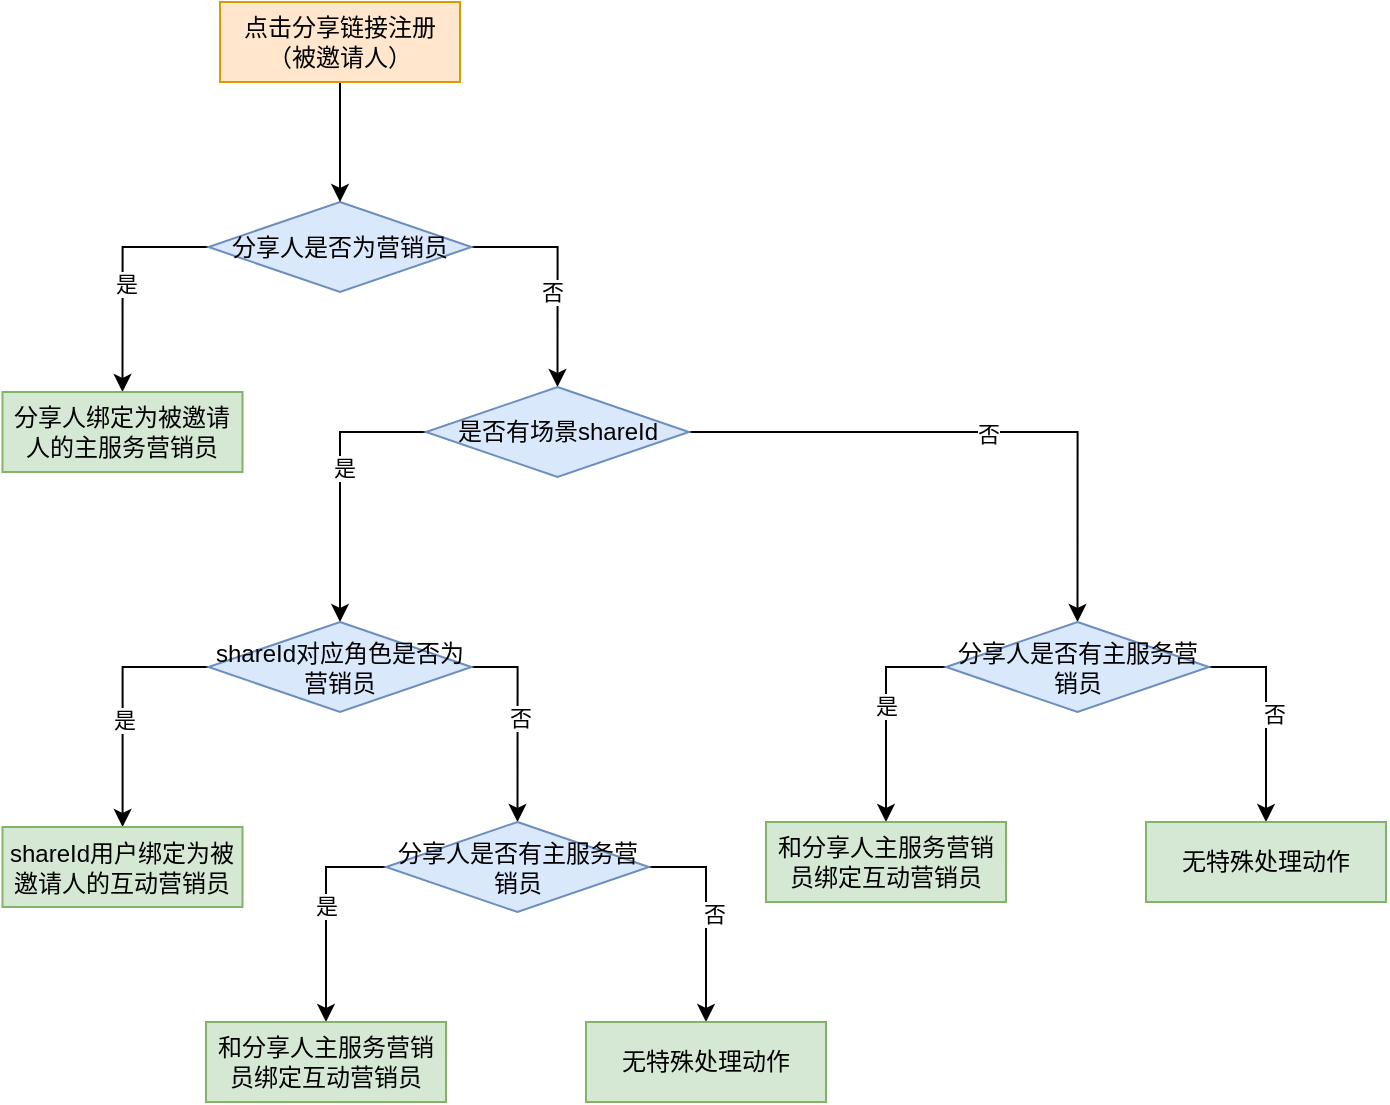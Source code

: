 <mxfile version="16.0.0" type="github">
  <diagram id="wC88eYNIXv0LtTPiEgNa" name="第 1 页">
    <mxGraphModel dx="1422" dy="839" grid="1" gridSize="10" guides="1" tooltips="1" connect="1" arrows="1" fold="1" page="1" pageScale="1" pageWidth="827" pageHeight="1169" math="0" shadow="0">
      <root>
        <mxCell id="0" />
        <mxCell id="1" parent="0" />
        <mxCell id="P4t7PoatlLB5mb-gcXCm-17" style="edgeStyle=orthogonalEdgeStyle;rounded=0;orthogonalLoop=1;jettySize=auto;html=1;exitX=1;exitY=0.5;exitDx=0;exitDy=0;entryX=0.5;entryY=0;entryDx=0;entryDy=0;" parent="1" source="P4t7PoatlLB5mb-gcXCm-2" target="P4t7PoatlLB5mb-gcXCm-16" edge="1">
          <mxGeometry relative="1" as="geometry" />
        </mxCell>
        <mxCell id="P4t7PoatlLB5mb-gcXCm-18" value="否" style="edgeLabel;html=1;align=center;verticalAlign=middle;resizable=0;points=[];" parent="P4t7PoatlLB5mb-gcXCm-17" vertex="1" connectable="0">
          <mxGeometry x="0.16" y="-3" relative="1" as="geometry">
            <mxPoint as="offset" />
          </mxGeometry>
        </mxCell>
        <mxCell id="P4t7PoatlLB5mb-gcXCm-52" style="edgeStyle=orthogonalEdgeStyle;rounded=0;orthogonalLoop=1;jettySize=auto;html=1;exitX=0;exitY=0.5;exitDx=0;exitDy=0;entryX=0.5;entryY=0;entryDx=0;entryDy=0;" parent="1" source="P4t7PoatlLB5mb-gcXCm-2" target="P4t7PoatlLB5mb-gcXCm-51" edge="1">
          <mxGeometry relative="1" as="geometry" />
        </mxCell>
        <mxCell id="P4t7PoatlLB5mb-gcXCm-53" value="是" style="edgeLabel;html=1;align=center;verticalAlign=middle;resizable=0;points=[];" parent="P4t7PoatlLB5mb-gcXCm-52" vertex="1" connectable="0">
          <mxGeometry x="0.065" y="1" relative="1" as="geometry">
            <mxPoint as="offset" />
          </mxGeometry>
        </mxCell>
        <mxCell id="P4t7PoatlLB5mb-gcXCm-2" value="分享人是否为营销员" style="rhombus;whiteSpace=wrap;html=1;rounded=0;fillColor=#dae8fc;strokeColor=#6c8ebf;" parent="1" vertex="1">
          <mxGeometry x="331.25" y="120" width="131.5" height="45" as="geometry" />
        </mxCell>
        <mxCell id="P4t7PoatlLB5mb-gcXCm-22" style="edgeStyle=orthogonalEdgeStyle;rounded=0;orthogonalLoop=1;jettySize=auto;html=1;exitX=1;exitY=0.5;exitDx=0;exitDy=0;entryX=0.5;entryY=0;entryDx=0;entryDy=0;" parent="1" source="P4t7PoatlLB5mb-gcXCm-16" target="P4t7PoatlLB5mb-gcXCm-20" edge="1">
          <mxGeometry relative="1" as="geometry" />
        </mxCell>
        <mxCell id="P4t7PoatlLB5mb-gcXCm-50" value="否" style="edgeLabel;html=1;align=center;verticalAlign=middle;resizable=0;points=[];" parent="P4t7PoatlLB5mb-gcXCm-22" vertex="1" connectable="0">
          <mxGeometry x="0.027" y="-1" relative="1" as="geometry">
            <mxPoint x="1" as="offset" />
          </mxGeometry>
        </mxCell>
        <mxCell id="P4t7PoatlLB5mb-gcXCm-30" style="edgeStyle=orthogonalEdgeStyle;rounded=0;orthogonalLoop=1;jettySize=auto;html=1;exitX=0;exitY=0.5;exitDx=0;exitDy=0;entryX=0.5;entryY=0;entryDx=0;entryDy=0;" parent="1" source="P4t7PoatlLB5mb-gcXCm-16" target="P4t7PoatlLB5mb-gcXCm-29" edge="1">
          <mxGeometry relative="1" as="geometry" />
        </mxCell>
        <mxCell id="P4t7PoatlLB5mb-gcXCm-49" value="是" style="edgeLabel;html=1;align=center;verticalAlign=middle;resizable=0;points=[];" parent="P4t7PoatlLB5mb-gcXCm-30" vertex="1" connectable="0">
          <mxGeometry x="-0.116" y="2" relative="1" as="geometry">
            <mxPoint as="offset" />
          </mxGeometry>
        </mxCell>
        <mxCell id="P4t7PoatlLB5mb-gcXCm-16" value="是否有场景shareId" style="rhombus;whiteSpace=wrap;html=1;rounded=0;fillColor=#dae8fc;strokeColor=#6c8ebf;" parent="1" vertex="1">
          <mxGeometry x="440" y="212.5" width="131.5" height="45" as="geometry" />
        </mxCell>
        <mxCell id="P4t7PoatlLB5mb-gcXCm-24" style="edgeStyle=orthogonalEdgeStyle;rounded=0;orthogonalLoop=1;jettySize=auto;html=1;exitX=0;exitY=0.5;exitDx=0;exitDy=0;entryX=0.5;entryY=0;entryDx=0;entryDy=0;" parent="1" source="P4t7PoatlLB5mb-gcXCm-20" target="P4t7PoatlLB5mb-gcXCm-23" edge="1">
          <mxGeometry relative="1" as="geometry" />
        </mxCell>
        <mxCell id="P4t7PoatlLB5mb-gcXCm-25" value="是" style="edgeLabel;html=1;align=center;verticalAlign=middle;resizable=0;points=[];" parent="P4t7PoatlLB5mb-gcXCm-24" vertex="1" connectable="0">
          <mxGeometry x="-0.091" relative="1" as="geometry">
            <mxPoint as="offset" />
          </mxGeometry>
        </mxCell>
        <mxCell id="P4t7PoatlLB5mb-gcXCm-27" style="edgeStyle=orthogonalEdgeStyle;rounded=0;orthogonalLoop=1;jettySize=auto;html=1;exitX=1;exitY=0.5;exitDx=0;exitDy=0;entryX=0.5;entryY=0;entryDx=0;entryDy=0;" parent="1" source="P4t7PoatlLB5mb-gcXCm-20" target="P4t7PoatlLB5mb-gcXCm-34" edge="1">
          <mxGeometry relative="1" as="geometry">
            <mxPoint x="853" y="430" as="targetPoint" />
          </mxGeometry>
        </mxCell>
        <mxCell id="P4t7PoatlLB5mb-gcXCm-28" value="否" style="edgeLabel;html=1;align=center;verticalAlign=middle;resizable=0;points=[];" parent="P4t7PoatlLB5mb-gcXCm-27" vertex="1" connectable="0">
          <mxGeometry x="-0.028" y="4" relative="1" as="geometry">
            <mxPoint as="offset" />
          </mxGeometry>
        </mxCell>
        <mxCell id="P4t7PoatlLB5mb-gcXCm-20" value="分享人是否有主服务营销员" style="rhombus;whiteSpace=wrap;html=1;rounded=0;fillColor=#dae8fc;strokeColor=#6c8ebf;" parent="1" vertex="1">
          <mxGeometry x="700" y="330" width="131.5" height="45" as="geometry" />
        </mxCell>
        <mxCell id="P4t7PoatlLB5mb-gcXCm-23" value="和分享人主服务营销员绑定互动营销员" style="rounded=0;whiteSpace=wrap;html=1;fillColor=#d5e8d4;strokeColor=#82b366;" parent="1" vertex="1">
          <mxGeometry x="610" y="430" width="120" height="40" as="geometry" />
        </mxCell>
        <mxCell id="P4t7PoatlLB5mb-gcXCm-44" style="edgeStyle=orthogonalEdgeStyle;rounded=0;orthogonalLoop=1;jettySize=auto;html=1;exitX=1;exitY=0.5;exitDx=0;exitDy=0;entryX=0.5;entryY=0;entryDx=0;entryDy=0;" parent="1" source="P4t7PoatlLB5mb-gcXCm-29" target="P4t7PoatlLB5mb-gcXCm-41" edge="1">
          <mxGeometry relative="1" as="geometry" />
        </mxCell>
        <mxCell id="P4t7PoatlLB5mb-gcXCm-48" value="否" style="edgeLabel;html=1;align=center;verticalAlign=middle;resizable=0;points=[];" parent="P4t7PoatlLB5mb-gcXCm-44" vertex="1" connectable="0">
          <mxGeometry x="-0.034" y="1" relative="1" as="geometry">
            <mxPoint as="offset" />
          </mxGeometry>
        </mxCell>
        <mxCell id="P4t7PoatlLB5mb-gcXCm-46" style="edgeStyle=orthogonalEdgeStyle;rounded=0;orthogonalLoop=1;jettySize=auto;html=1;exitX=0;exitY=0.5;exitDx=0;exitDy=0;" parent="1" source="P4t7PoatlLB5mb-gcXCm-29" target="P4t7PoatlLB5mb-gcXCm-45" edge="1">
          <mxGeometry relative="1" as="geometry" />
        </mxCell>
        <mxCell id="P4t7PoatlLB5mb-gcXCm-47" value="是" style="edgeLabel;html=1;align=center;verticalAlign=middle;resizable=0;points=[];" parent="P4t7PoatlLB5mb-gcXCm-46" vertex="1" connectable="0">
          <mxGeometry x="0.13" relative="1" as="geometry">
            <mxPoint as="offset" />
          </mxGeometry>
        </mxCell>
        <mxCell id="P4t7PoatlLB5mb-gcXCm-29" value="shareId对应角色是否为营销员" style="rhombus;whiteSpace=wrap;html=1;rounded=0;fillColor=#dae8fc;strokeColor=#6c8ebf;" parent="1" vertex="1">
          <mxGeometry x="331.25" y="330" width="131.5" height="45" as="geometry" />
        </mxCell>
        <mxCell id="P4t7PoatlLB5mb-gcXCm-34" value="无特殊处理动作" style="rounded=0;whiteSpace=wrap;html=1;fillColor=#d5e8d4;strokeColor=#82b366;" parent="1" vertex="1">
          <mxGeometry x="800" y="430" width="120" height="40" as="geometry" />
        </mxCell>
        <mxCell id="P4t7PoatlLB5mb-gcXCm-37" style="edgeStyle=orthogonalEdgeStyle;rounded=0;orthogonalLoop=1;jettySize=auto;html=1;exitX=0;exitY=0.5;exitDx=0;exitDy=0;entryX=0.5;entryY=0;entryDx=0;entryDy=0;" parent="1" source="P4t7PoatlLB5mb-gcXCm-41" target="P4t7PoatlLB5mb-gcXCm-42" edge="1">
          <mxGeometry relative="1" as="geometry" />
        </mxCell>
        <mxCell id="P4t7PoatlLB5mb-gcXCm-38" value="是" style="edgeLabel;html=1;align=center;verticalAlign=middle;resizable=0;points=[];" parent="P4t7PoatlLB5mb-gcXCm-37" vertex="1" connectable="0">
          <mxGeometry x="-0.091" relative="1" as="geometry">
            <mxPoint as="offset" />
          </mxGeometry>
        </mxCell>
        <mxCell id="P4t7PoatlLB5mb-gcXCm-39" style="edgeStyle=orthogonalEdgeStyle;rounded=0;orthogonalLoop=1;jettySize=auto;html=1;exitX=1;exitY=0.5;exitDx=0;exitDy=0;entryX=0.5;entryY=0;entryDx=0;entryDy=0;" parent="1" source="P4t7PoatlLB5mb-gcXCm-41" target="P4t7PoatlLB5mb-gcXCm-43" edge="1">
          <mxGeometry relative="1" as="geometry">
            <mxPoint x="573" y="530" as="targetPoint" />
          </mxGeometry>
        </mxCell>
        <mxCell id="P4t7PoatlLB5mb-gcXCm-40" value="否" style="edgeLabel;html=1;align=center;verticalAlign=middle;resizable=0;points=[];" parent="P4t7PoatlLB5mb-gcXCm-39" vertex="1" connectable="0">
          <mxGeometry x="-0.028" y="4" relative="1" as="geometry">
            <mxPoint as="offset" />
          </mxGeometry>
        </mxCell>
        <mxCell id="P4t7PoatlLB5mb-gcXCm-41" value="分享人是否有主服务营销员" style="rhombus;whiteSpace=wrap;html=1;rounded=0;fillColor=#dae8fc;strokeColor=#6c8ebf;" parent="1" vertex="1">
          <mxGeometry x="420" y="430" width="131.5" height="45" as="geometry" />
        </mxCell>
        <mxCell id="P4t7PoatlLB5mb-gcXCm-42" value="和分享人主服务营销员绑定互动营销员" style="rounded=0;whiteSpace=wrap;html=1;fillColor=#d5e8d4;strokeColor=#82b366;" parent="1" vertex="1">
          <mxGeometry x="330" y="530" width="120" height="40" as="geometry" />
        </mxCell>
        <mxCell id="P4t7PoatlLB5mb-gcXCm-43" value="无特殊处理动作" style="rounded=0;whiteSpace=wrap;html=1;fillColor=#d5e8d4;strokeColor=#82b366;" parent="1" vertex="1">
          <mxGeometry x="520" y="530" width="120" height="40" as="geometry" />
        </mxCell>
        <mxCell id="P4t7PoatlLB5mb-gcXCm-45" value="shareId用户绑定为被邀请人的互动营销员" style="rounded=0;whiteSpace=wrap;html=1;fillColor=#d5e8d4;strokeColor=#82b366;" parent="1" vertex="1">
          <mxGeometry x="228.25" y="432.5" width="120" height="40" as="geometry" />
        </mxCell>
        <mxCell id="P4t7PoatlLB5mb-gcXCm-51" value="分享人绑定为被邀请人的主服务营销员" style="rounded=0;whiteSpace=wrap;html=1;fillColor=#d5e8d4;strokeColor=#82b366;" parent="1" vertex="1">
          <mxGeometry x="228.25" y="215" width="120" height="40" as="geometry" />
        </mxCell>
        <mxCell id="P4t7PoatlLB5mb-gcXCm-55" style="edgeStyle=orthogonalEdgeStyle;rounded=0;orthogonalLoop=1;jettySize=auto;html=1;exitX=0.5;exitY=1;exitDx=0;exitDy=0;entryX=0.5;entryY=0;entryDx=0;entryDy=0;" parent="1" source="P4t7PoatlLB5mb-gcXCm-54" target="P4t7PoatlLB5mb-gcXCm-2" edge="1">
          <mxGeometry relative="1" as="geometry" />
        </mxCell>
        <mxCell id="P4t7PoatlLB5mb-gcXCm-54" value="点击分享链接注册&lt;br&gt;（被邀请人）" style="rounded=0;whiteSpace=wrap;html=1;fillColor=#ffe6cc;strokeColor=#d79b00;" parent="1" vertex="1">
          <mxGeometry x="337" y="20" width="120" height="40" as="geometry" />
        </mxCell>
      </root>
    </mxGraphModel>
  </diagram>
</mxfile>
